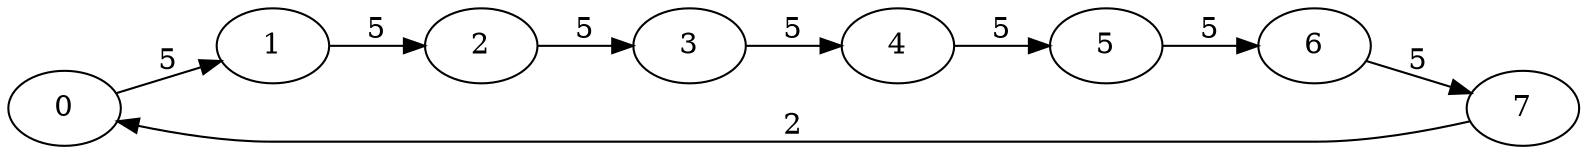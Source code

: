 digraph g {
rankdir = LR
0; 1; 2; 3; 4; 5; 6; 7;
0 -> 1[label="5"]
1 -> 2[label="5"]
2 -> 3[label="5"]
3 -> 4[label="5"]
4 -> 5[label="5"]
5 -> 6[label="5"]
6 -> 7[label="5"]
7 -> 0[label="2"]
}